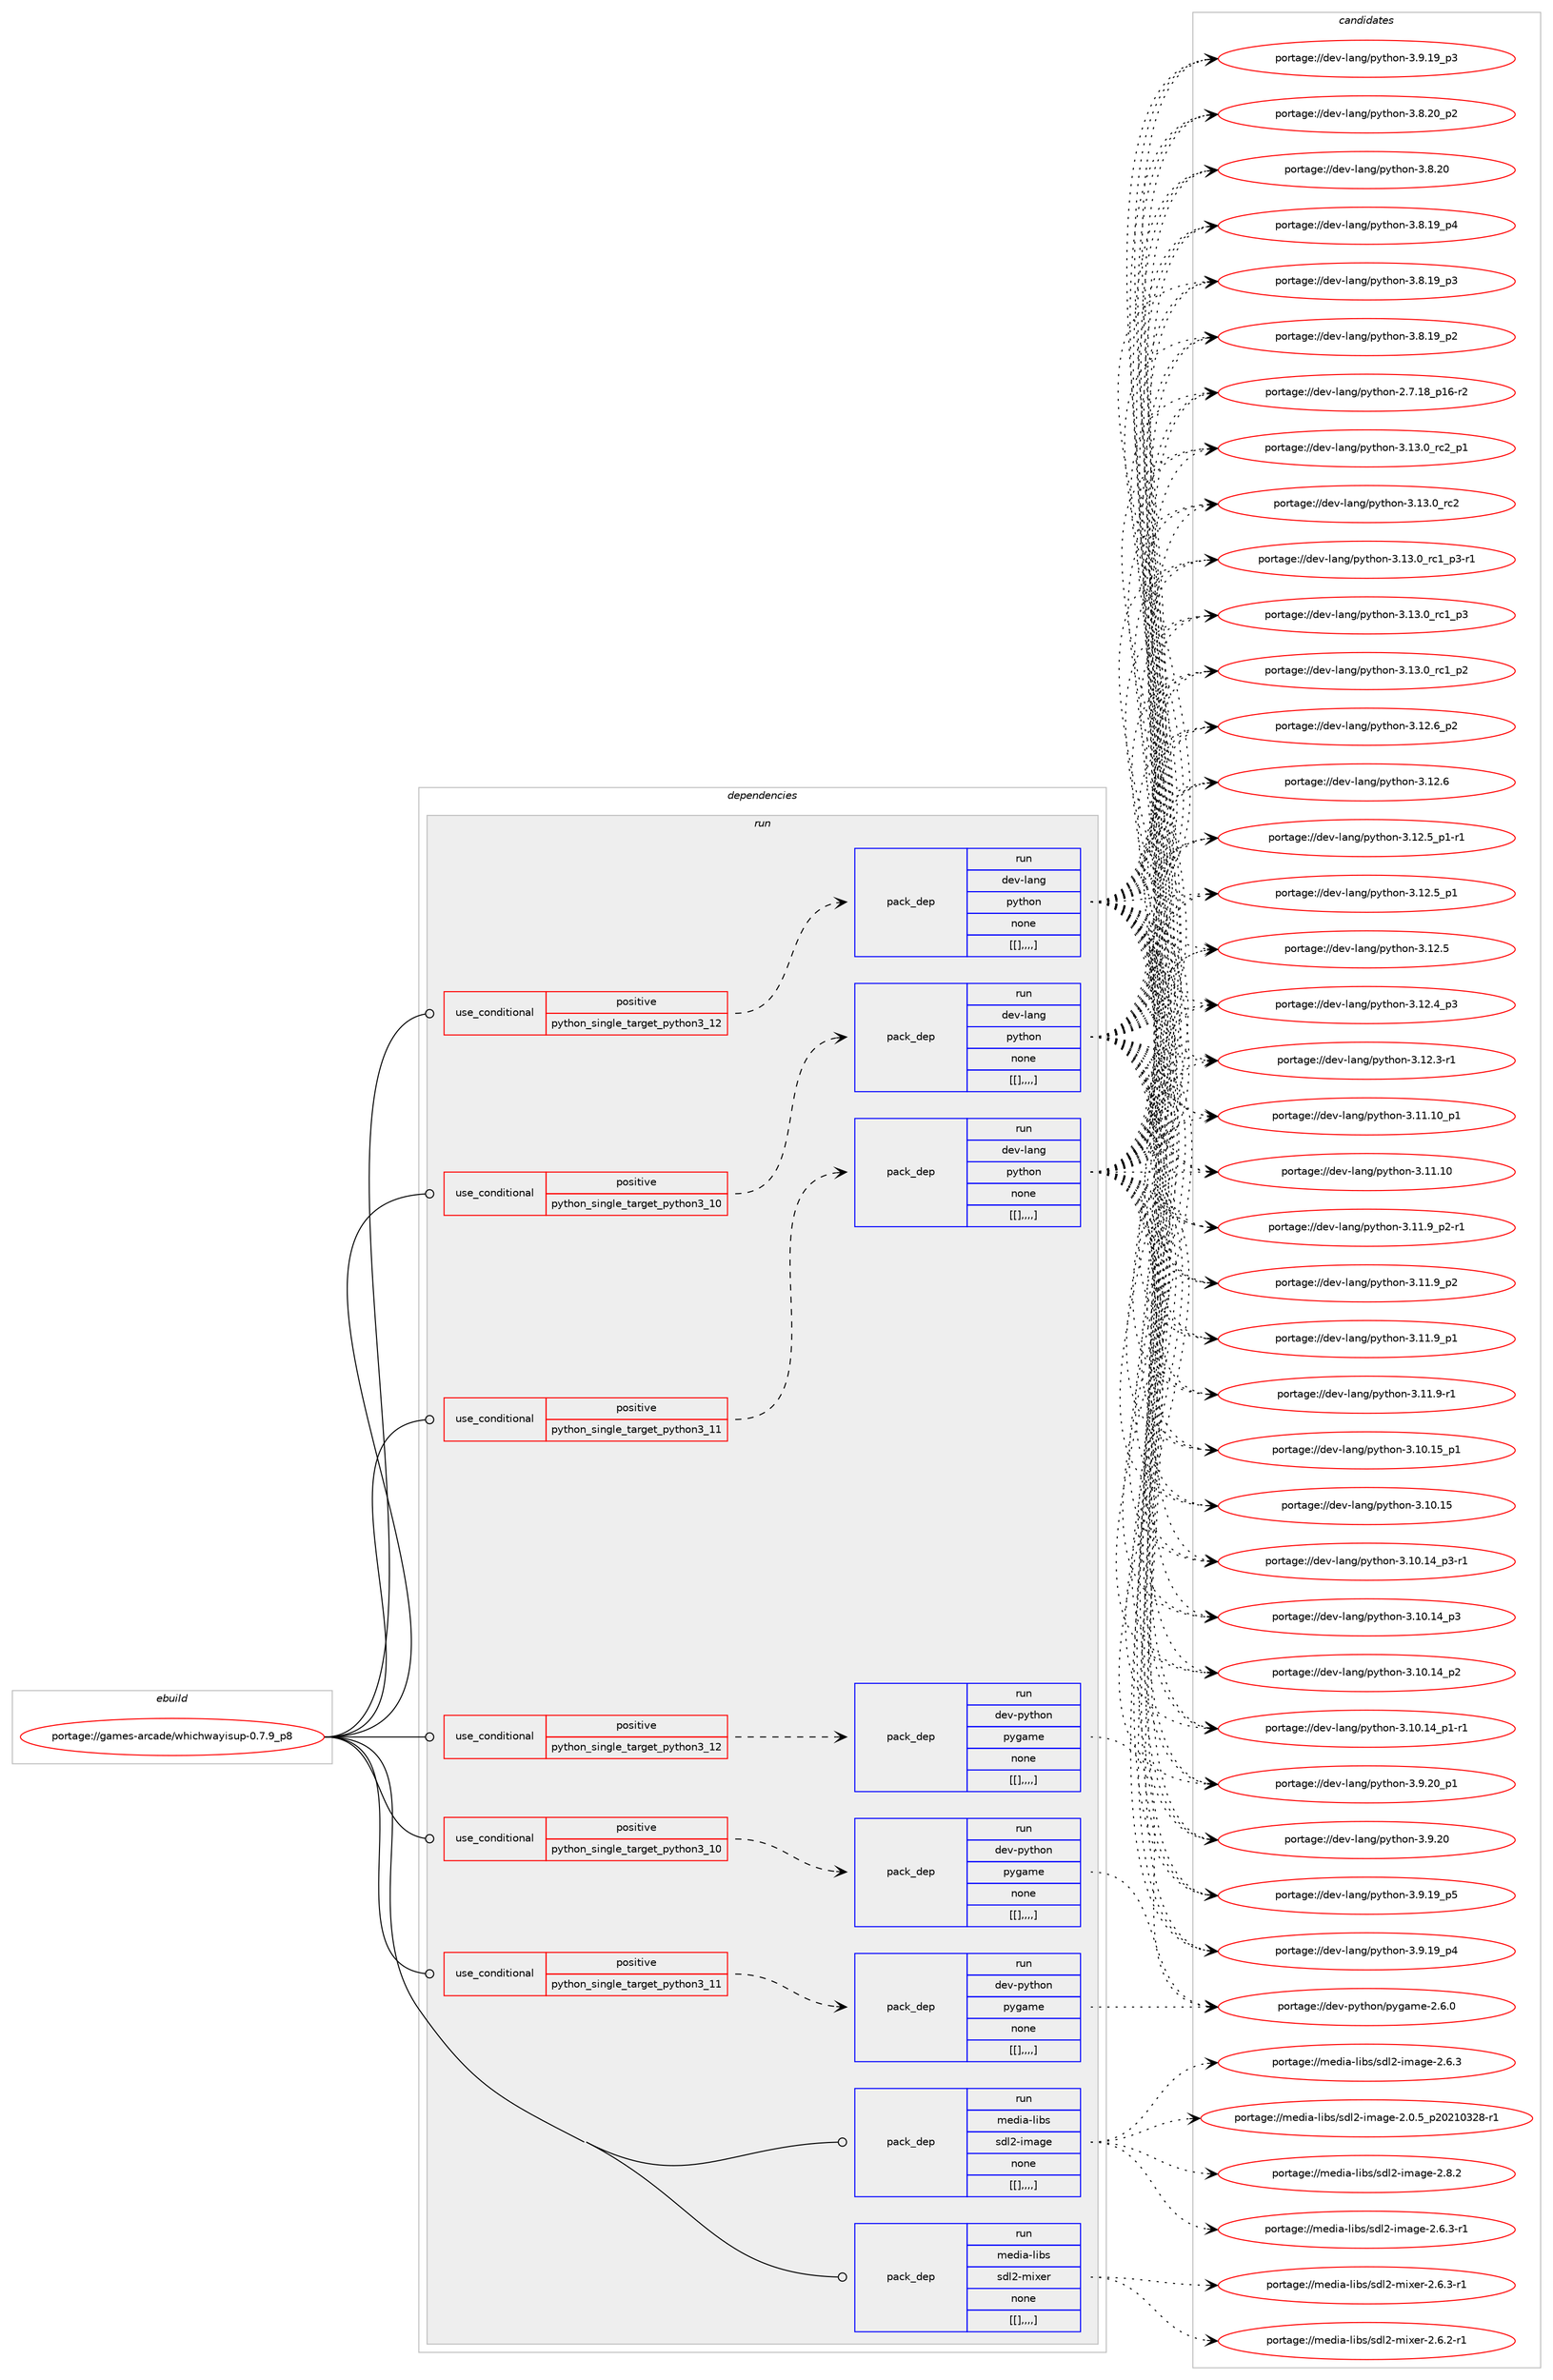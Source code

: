 digraph prolog {

# *************
# Graph options
# *************

newrank=true;
concentrate=true;
compound=true;
graph [rankdir=LR,fontname=Helvetica,fontsize=10,ranksep=1.5];#, ranksep=2.5, nodesep=0.2];
edge  [arrowhead=vee];
node  [fontname=Helvetica,fontsize=10];

# **********
# The ebuild
# **********

subgraph cluster_leftcol {
color=gray;
label=<<i>ebuild</i>>;
id [label="portage://games-arcade/whichwayisup-0.7.9_p8", color=red, width=4, href="../games-arcade/whichwayisup-0.7.9_p8.svg"];
}

# ****************
# The dependencies
# ****************

subgraph cluster_midcol {
color=gray;
label=<<i>dependencies</i>>;
subgraph cluster_compile {
fillcolor="#eeeeee";
style=filled;
label=<<i>compile</i>>;
}
subgraph cluster_compileandrun {
fillcolor="#eeeeee";
style=filled;
label=<<i>compile and run</i>>;
}
subgraph cluster_run {
fillcolor="#eeeeee";
style=filled;
label=<<i>run</i>>;
subgraph cond65470 {
dependency230326 [label=<<TABLE BORDER="0" CELLBORDER="1" CELLSPACING="0" CELLPADDING="4"><TR><TD ROWSPAN="3" CELLPADDING="10">use_conditional</TD></TR><TR><TD>positive</TD></TR><TR><TD>python_single_target_python3_10</TD></TR></TABLE>>, shape=none, color=red];
subgraph pack163381 {
dependency230327 [label=<<TABLE BORDER="0" CELLBORDER="1" CELLSPACING="0" CELLPADDING="4" WIDTH="220"><TR><TD ROWSPAN="6" CELLPADDING="30">pack_dep</TD></TR><TR><TD WIDTH="110">run</TD></TR><TR><TD>dev-lang</TD></TR><TR><TD>python</TD></TR><TR><TD>none</TD></TR><TR><TD>[[],,,,]</TD></TR></TABLE>>, shape=none, color=blue];
}
dependency230326:e -> dependency230327:w [weight=20,style="dashed",arrowhead="vee"];
}
id:e -> dependency230326:w [weight=20,style="solid",arrowhead="odot"];
subgraph cond65471 {
dependency230328 [label=<<TABLE BORDER="0" CELLBORDER="1" CELLSPACING="0" CELLPADDING="4"><TR><TD ROWSPAN="3" CELLPADDING="10">use_conditional</TD></TR><TR><TD>positive</TD></TR><TR><TD>python_single_target_python3_10</TD></TR></TABLE>>, shape=none, color=red];
subgraph pack163382 {
dependency230329 [label=<<TABLE BORDER="0" CELLBORDER="1" CELLSPACING="0" CELLPADDING="4" WIDTH="220"><TR><TD ROWSPAN="6" CELLPADDING="30">pack_dep</TD></TR><TR><TD WIDTH="110">run</TD></TR><TR><TD>dev-python</TD></TR><TR><TD>pygame</TD></TR><TR><TD>none</TD></TR><TR><TD>[[],,,,]</TD></TR></TABLE>>, shape=none, color=blue];
}
dependency230328:e -> dependency230329:w [weight=20,style="dashed",arrowhead="vee"];
}
id:e -> dependency230328:w [weight=20,style="solid",arrowhead="odot"];
subgraph cond65472 {
dependency230330 [label=<<TABLE BORDER="0" CELLBORDER="1" CELLSPACING="0" CELLPADDING="4"><TR><TD ROWSPAN="3" CELLPADDING="10">use_conditional</TD></TR><TR><TD>positive</TD></TR><TR><TD>python_single_target_python3_11</TD></TR></TABLE>>, shape=none, color=red];
subgraph pack163383 {
dependency230331 [label=<<TABLE BORDER="0" CELLBORDER="1" CELLSPACING="0" CELLPADDING="4" WIDTH="220"><TR><TD ROWSPAN="6" CELLPADDING="30">pack_dep</TD></TR><TR><TD WIDTH="110">run</TD></TR><TR><TD>dev-lang</TD></TR><TR><TD>python</TD></TR><TR><TD>none</TD></TR><TR><TD>[[],,,,]</TD></TR></TABLE>>, shape=none, color=blue];
}
dependency230330:e -> dependency230331:w [weight=20,style="dashed",arrowhead="vee"];
}
id:e -> dependency230330:w [weight=20,style="solid",arrowhead="odot"];
subgraph cond65473 {
dependency230332 [label=<<TABLE BORDER="0" CELLBORDER="1" CELLSPACING="0" CELLPADDING="4"><TR><TD ROWSPAN="3" CELLPADDING="10">use_conditional</TD></TR><TR><TD>positive</TD></TR><TR><TD>python_single_target_python3_11</TD></TR></TABLE>>, shape=none, color=red];
subgraph pack163384 {
dependency230333 [label=<<TABLE BORDER="0" CELLBORDER="1" CELLSPACING="0" CELLPADDING="4" WIDTH="220"><TR><TD ROWSPAN="6" CELLPADDING="30">pack_dep</TD></TR><TR><TD WIDTH="110">run</TD></TR><TR><TD>dev-python</TD></TR><TR><TD>pygame</TD></TR><TR><TD>none</TD></TR><TR><TD>[[],,,,]</TD></TR></TABLE>>, shape=none, color=blue];
}
dependency230332:e -> dependency230333:w [weight=20,style="dashed",arrowhead="vee"];
}
id:e -> dependency230332:w [weight=20,style="solid",arrowhead="odot"];
subgraph cond65474 {
dependency230334 [label=<<TABLE BORDER="0" CELLBORDER="1" CELLSPACING="0" CELLPADDING="4"><TR><TD ROWSPAN="3" CELLPADDING="10">use_conditional</TD></TR><TR><TD>positive</TD></TR><TR><TD>python_single_target_python3_12</TD></TR></TABLE>>, shape=none, color=red];
subgraph pack163385 {
dependency230335 [label=<<TABLE BORDER="0" CELLBORDER="1" CELLSPACING="0" CELLPADDING="4" WIDTH="220"><TR><TD ROWSPAN="6" CELLPADDING="30">pack_dep</TD></TR><TR><TD WIDTH="110">run</TD></TR><TR><TD>dev-lang</TD></TR><TR><TD>python</TD></TR><TR><TD>none</TD></TR><TR><TD>[[],,,,]</TD></TR></TABLE>>, shape=none, color=blue];
}
dependency230334:e -> dependency230335:w [weight=20,style="dashed",arrowhead="vee"];
}
id:e -> dependency230334:w [weight=20,style="solid",arrowhead="odot"];
subgraph cond65475 {
dependency230336 [label=<<TABLE BORDER="0" CELLBORDER="1" CELLSPACING="0" CELLPADDING="4"><TR><TD ROWSPAN="3" CELLPADDING="10">use_conditional</TD></TR><TR><TD>positive</TD></TR><TR><TD>python_single_target_python3_12</TD></TR></TABLE>>, shape=none, color=red];
subgraph pack163386 {
dependency230337 [label=<<TABLE BORDER="0" CELLBORDER="1" CELLSPACING="0" CELLPADDING="4" WIDTH="220"><TR><TD ROWSPAN="6" CELLPADDING="30">pack_dep</TD></TR><TR><TD WIDTH="110">run</TD></TR><TR><TD>dev-python</TD></TR><TR><TD>pygame</TD></TR><TR><TD>none</TD></TR><TR><TD>[[],,,,]</TD></TR></TABLE>>, shape=none, color=blue];
}
dependency230336:e -> dependency230337:w [weight=20,style="dashed",arrowhead="vee"];
}
id:e -> dependency230336:w [weight=20,style="solid",arrowhead="odot"];
subgraph pack163387 {
dependency230338 [label=<<TABLE BORDER="0" CELLBORDER="1" CELLSPACING="0" CELLPADDING="4" WIDTH="220"><TR><TD ROWSPAN="6" CELLPADDING="30">pack_dep</TD></TR><TR><TD WIDTH="110">run</TD></TR><TR><TD>media-libs</TD></TR><TR><TD>sdl2-image</TD></TR><TR><TD>none</TD></TR><TR><TD>[[],,,,]</TD></TR></TABLE>>, shape=none, color=blue];
}
id:e -> dependency230338:w [weight=20,style="solid",arrowhead="odot"];
subgraph pack163388 {
dependency230339 [label=<<TABLE BORDER="0" CELLBORDER="1" CELLSPACING="0" CELLPADDING="4" WIDTH="220"><TR><TD ROWSPAN="6" CELLPADDING="30">pack_dep</TD></TR><TR><TD WIDTH="110">run</TD></TR><TR><TD>media-libs</TD></TR><TR><TD>sdl2-mixer</TD></TR><TR><TD>none</TD></TR><TR><TD>[[],,,,]</TD></TR></TABLE>>, shape=none, color=blue];
}
id:e -> dependency230339:w [weight=20,style="solid",arrowhead="odot"];
}
}

# **************
# The candidates
# **************

subgraph cluster_choices {
rank=same;
color=gray;
label=<<i>candidates</i>>;

subgraph choice163381 {
color=black;
nodesep=1;
choice100101118451089711010347112121116104111110455146495146489511499509511249 [label="portage://dev-lang/python-3.13.0_rc2_p1", color=red, width=4,href="../dev-lang/python-3.13.0_rc2_p1.svg"];
choice10010111845108971101034711212111610411111045514649514648951149950 [label="portage://dev-lang/python-3.13.0_rc2", color=red, width=4,href="../dev-lang/python-3.13.0_rc2.svg"];
choice1001011184510897110103471121211161041111104551464951464895114994995112514511449 [label="portage://dev-lang/python-3.13.0_rc1_p3-r1", color=red, width=4,href="../dev-lang/python-3.13.0_rc1_p3-r1.svg"];
choice100101118451089711010347112121116104111110455146495146489511499499511251 [label="portage://dev-lang/python-3.13.0_rc1_p3", color=red, width=4,href="../dev-lang/python-3.13.0_rc1_p3.svg"];
choice100101118451089711010347112121116104111110455146495146489511499499511250 [label="portage://dev-lang/python-3.13.0_rc1_p2", color=red, width=4,href="../dev-lang/python-3.13.0_rc1_p2.svg"];
choice100101118451089711010347112121116104111110455146495046549511250 [label="portage://dev-lang/python-3.12.6_p2", color=red, width=4,href="../dev-lang/python-3.12.6_p2.svg"];
choice10010111845108971101034711212111610411111045514649504654 [label="portage://dev-lang/python-3.12.6", color=red, width=4,href="../dev-lang/python-3.12.6.svg"];
choice1001011184510897110103471121211161041111104551464950465395112494511449 [label="portage://dev-lang/python-3.12.5_p1-r1", color=red, width=4,href="../dev-lang/python-3.12.5_p1-r1.svg"];
choice100101118451089711010347112121116104111110455146495046539511249 [label="portage://dev-lang/python-3.12.5_p1", color=red, width=4,href="../dev-lang/python-3.12.5_p1.svg"];
choice10010111845108971101034711212111610411111045514649504653 [label="portage://dev-lang/python-3.12.5", color=red, width=4,href="../dev-lang/python-3.12.5.svg"];
choice100101118451089711010347112121116104111110455146495046529511251 [label="portage://dev-lang/python-3.12.4_p3", color=red, width=4,href="../dev-lang/python-3.12.4_p3.svg"];
choice100101118451089711010347112121116104111110455146495046514511449 [label="portage://dev-lang/python-3.12.3-r1", color=red, width=4,href="../dev-lang/python-3.12.3-r1.svg"];
choice10010111845108971101034711212111610411111045514649494649489511249 [label="portage://dev-lang/python-3.11.10_p1", color=red, width=4,href="../dev-lang/python-3.11.10_p1.svg"];
choice1001011184510897110103471121211161041111104551464949464948 [label="portage://dev-lang/python-3.11.10", color=red, width=4,href="../dev-lang/python-3.11.10.svg"];
choice1001011184510897110103471121211161041111104551464949465795112504511449 [label="portage://dev-lang/python-3.11.9_p2-r1", color=red, width=4,href="../dev-lang/python-3.11.9_p2-r1.svg"];
choice100101118451089711010347112121116104111110455146494946579511250 [label="portage://dev-lang/python-3.11.9_p2", color=red, width=4,href="../dev-lang/python-3.11.9_p2.svg"];
choice100101118451089711010347112121116104111110455146494946579511249 [label="portage://dev-lang/python-3.11.9_p1", color=red, width=4,href="../dev-lang/python-3.11.9_p1.svg"];
choice100101118451089711010347112121116104111110455146494946574511449 [label="portage://dev-lang/python-3.11.9-r1", color=red, width=4,href="../dev-lang/python-3.11.9-r1.svg"];
choice10010111845108971101034711212111610411111045514649484649539511249 [label="portage://dev-lang/python-3.10.15_p1", color=red, width=4,href="../dev-lang/python-3.10.15_p1.svg"];
choice1001011184510897110103471121211161041111104551464948464953 [label="portage://dev-lang/python-3.10.15", color=red, width=4,href="../dev-lang/python-3.10.15.svg"];
choice100101118451089711010347112121116104111110455146494846495295112514511449 [label="portage://dev-lang/python-3.10.14_p3-r1", color=red, width=4,href="../dev-lang/python-3.10.14_p3-r1.svg"];
choice10010111845108971101034711212111610411111045514649484649529511251 [label="portage://dev-lang/python-3.10.14_p3", color=red, width=4,href="../dev-lang/python-3.10.14_p3.svg"];
choice10010111845108971101034711212111610411111045514649484649529511250 [label="portage://dev-lang/python-3.10.14_p2", color=red, width=4,href="../dev-lang/python-3.10.14_p2.svg"];
choice100101118451089711010347112121116104111110455146494846495295112494511449 [label="portage://dev-lang/python-3.10.14_p1-r1", color=red, width=4,href="../dev-lang/python-3.10.14_p1-r1.svg"];
choice100101118451089711010347112121116104111110455146574650489511249 [label="portage://dev-lang/python-3.9.20_p1", color=red, width=4,href="../dev-lang/python-3.9.20_p1.svg"];
choice10010111845108971101034711212111610411111045514657465048 [label="portage://dev-lang/python-3.9.20", color=red, width=4,href="../dev-lang/python-3.9.20.svg"];
choice100101118451089711010347112121116104111110455146574649579511253 [label="portage://dev-lang/python-3.9.19_p5", color=red, width=4,href="../dev-lang/python-3.9.19_p5.svg"];
choice100101118451089711010347112121116104111110455146574649579511252 [label="portage://dev-lang/python-3.9.19_p4", color=red, width=4,href="../dev-lang/python-3.9.19_p4.svg"];
choice100101118451089711010347112121116104111110455146574649579511251 [label="portage://dev-lang/python-3.9.19_p3", color=red, width=4,href="../dev-lang/python-3.9.19_p3.svg"];
choice100101118451089711010347112121116104111110455146564650489511250 [label="portage://dev-lang/python-3.8.20_p2", color=red, width=4,href="../dev-lang/python-3.8.20_p2.svg"];
choice10010111845108971101034711212111610411111045514656465048 [label="portage://dev-lang/python-3.8.20", color=red, width=4,href="../dev-lang/python-3.8.20.svg"];
choice100101118451089711010347112121116104111110455146564649579511252 [label="portage://dev-lang/python-3.8.19_p4", color=red, width=4,href="../dev-lang/python-3.8.19_p4.svg"];
choice100101118451089711010347112121116104111110455146564649579511251 [label="portage://dev-lang/python-3.8.19_p3", color=red, width=4,href="../dev-lang/python-3.8.19_p3.svg"];
choice100101118451089711010347112121116104111110455146564649579511250 [label="portage://dev-lang/python-3.8.19_p2", color=red, width=4,href="../dev-lang/python-3.8.19_p2.svg"];
choice100101118451089711010347112121116104111110455046554649569511249544511450 [label="portage://dev-lang/python-2.7.18_p16-r2", color=red, width=4,href="../dev-lang/python-2.7.18_p16-r2.svg"];
dependency230327:e -> choice100101118451089711010347112121116104111110455146495146489511499509511249:w [style=dotted,weight="100"];
dependency230327:e -> choice10010111845108971101034711212111610411111045514649514648951149950:w [style=dotted,weight="100"];
dependency230327:e -> choice1001011184510897110103471121211161041111104551464951464895114994995112514511449:w [style=dotted,weight="100"];
dependency230327:e -> choice100101118451089711010347112121116104111110455146495146489511499499511251:w [style=dotted,weight="100"];
dependency230327:e -> choice100101118451089711010347112121116104111110455146495146489511499499511250:w [style=dotted,weight="100"];
dependency230327:e -> choice100101118451089711010347112121116104111110455146495046549511250:w [style=dotted,weight="100"];
dependency230327:e -> choice10010111845108971101034711212111610411111045514649504654:w [style=dotted,weight="100"];
dependency230327:e -> choice1001011184510897110103471121211161041111104551464950465395112494511449:w [style=dotted,weight="100"];
dependency230327:e -> choice100101118451089711010347112121116104111110455146495046539511249:w [style=dotted,weight="100"];
dependency230327:e -> choice10010111845108971101034711212111610411111045514649504653:w [style=dotted,weight="100"];
dependency230327:e -> choice100101118451089711010347112121116104111110455146495046529511251:w [style=dotted,weight="100"];
dependency230327:e -> choice100101118451089711010347112121116104111110455146495046514511449:w [style=dotted,weight="100"];
dependency230327:e -> choice10010111845108971101034711212111610411111045514649494649489511249:w [style=dotted,weight="100"];
dependency230327:e -> choice1001011184510897110103471121211161041111104551464949464948:w [style=dotted,weight="100"];
dependency230327:e -> choice1001011184510897110103471121211161041111104551464949465795112504511449:w [style=dotted,weight="100"];
dependency230327:e -> choice100101118451089711010347112121116104111110455146494946579511250:w [style=dotted,weight="100"];
dependency230327:e -> choice100101118451089711010347112121116104111110455146494946579511249:w [style=dotted,weight="100"];
dependency230327:e -> choice100101118451089711010347112121116104111110455146494946574511449:w [style=dotted,weight="100"];
dependency230327:e -> choice10010111845108971101034711212111610411111045514649484649539511249:w [style=dotted,weight="100"];
dependency230327:e -> choice1001011184510897110103471121211161041111104551464948464953:w [style=dotted,weight="100"];
dependency230327:e -> choice100101118451089711010347112121116104111110455146494846495295112514511449:w [style=dotted,weight="100"];
dependency230327:e -> choice10010111845108971101034711212111610411111045514649484649529511251:w [style=dotted,weight="100"];
dependency230327:e -> choice10010111845108971101034711212111610411111045514649484649529511250:w [style=dotted,weight="100"];
dependency230327:e -> choice100101118451089711010347112121116104111110455146494846495295112494511449:w [style=dotted,weight="100"];
dependency230327:e -> choice100101118451089711010347112121116104111110455146574650489511249:w [style=dotted,weight="100"];
dependency230327:e -> choice10010111845108971101034711212111610411111045514657465048:w [style=dotted,weight="100"];
dependency230327:e -> choice100101118451089711010347112121116104111110455146574649579511253:w [style=dotted,weight="100"];
dependency230327:e -> choice100101118451089711010347112121116104111110455146574649579511252:w [style=dotted,weight="100"];
dependency230327:e -> choice100101118451089711010347112121116104111110455146574649579511251:w [style=dotted,weight="100"];
dependency230327:e -> choice100101118451089711010347112121116104111110455146564650489511250:w [style=dotted,weight="100"];
dependency230327:e -> choice10010111845108971101034711212111610411111045514656465048:w [style=dotted,weight="100"];
dependency230327:e -> choice100101118451089711010347112121116104111110455146564649579511252:w [style=dotted,weight="100"];
dependency230327:e -> choice100101118451089711010347112121116104111110455146564649579511251:w [style=dotted,weight="100"];
dependency230327:e -> choice100101118451089711010347112121116104111110455146564649579511250:w [style=dotted,weight="100"];
dependency230327:e -> choice100101118451089711010347112121116104111110455046554649569511249544511450:w [style=dotted,weight="100"];
}
subgraph choice163382 {
color=black;
nodesep=1;
choice100101118451121211161041111104711212110397109101455046544648 [label="portage://dev-python/pygame-2.6.0", color=red, width=4,href="../dev-python/pygame-2.6.0.svg"];
dependency230329:e -> choice100101118451121211161041111104711212110397109101455046544648:w [style=dotted,weight="100"];
}
subgraph choice163383 {
color=black;
nodesep=1;
choice100101118451089711010347112121116104111110455146495146489511499509511249 [label="portage://dev-lang/python-3.13.0_rc2_p1", color=red, width=4,href="../dev-lang/python-3.13.0_rc2_p1.svg"];
choice10010111845108971101034711212111610411111045514649514648951149950 [label="portage://dev-lang/python-3.13.0_rc2", color=red, width=4,href="../dev-lang/python-3.13.0_rc2.svg"];
choice1001011184510897110103471121211161041111104551464951464895114994995112514511449 [label="portage://dev-lang/python-3.13.0_rc1_p3-r1", color=red, width=4,href="../dev-lang/python-3.13.0_rc1_p3-r1.svg"];
choice100101118451089711010347112121116104111110455146495146489511499499511251 [label="portage://dev-lang/python-3.13.0_rc1_p3", color=red, width=4,href="../dev-lang/python-3.13.0_rc1_p3.svg"];
choice100101118451089711010347112121116104111110455146495146489511499499511250 [label="portage://dev-lang/python-3.13.0_rc1_p2", color=red, width=4,href="../dev-lang/python-3.13.0_rc1_p2.svg"];
choice100101118451089711010347112121116104111110455146495046549511250 [label="portage://dev-lang/python-3.12.6_p2", color=red, width=4,href="../dev-lang/python-3.12.6_p2.svg"];
choice10010111845108971101034711212111610411111045514649504654 [label="portage://dev-lang/python-3.12.6", color=red, width=4,href="../dev-lang/python-3.12.6.svg"];
choice1001011184510897110103471121211161041111104551464950465395112494511449 [label="portage://dev-lang/python-3.12.5_p1-r1", color=red, width=4,href="../dev-lang/python-3.12.5_p1-r1.svg"];
choice100101118451089711010347112121116104111110455146495046539511249 [label="portage://dev-lang/python-3.12.5_p1", color=red, width=4,href="../dev-lang/python-3.12.5_p1.svg"];
choice10010111845108971101034711212111610411111045514649504653 [label="portage://dev-lang/python-3.12.5", color=red, width=4,href="../dev-lang/python-3.12.5.svg"];
choice100101118451089711010347112121116104111110455146495046529511251 [label="portage://dev-lang/python-3.12.4_p3", color=red, width=4,href="../dev-lang/python-3.12.4_p3.svg"];
choice100101118451089711010347112121116104111110455146495046514511449 [label="portage://dev-lang/python-3.12.3-r1", color=red, width=4,href="../dev-lang/python-3.12.3-r1.svg"];
choice10010111845108971101034711212111610411111045514649494649489511249 [label="portage://dev-lang/python-3.11.10_p1", color=red, width=4,href="../dev-lang/python-3.11.10_p1.svg"];
choice1001011184510897110103471121211161041111104551464949464948 [label="portage://dev-lang/python-3.11.10", color=red, width=4,href="../dev-lang/python-3.11.10.svg"];
choice1001011184510897110103471121211161041111104551464949465795112504511449 [label="portage://dev-lang/python-3.11.9_p2-r1", color=red, width=4,href="../dev-lang/python-3.11.9_p2-r1.svg"];
choice100101118451089711010347112121116104111110455146494946579511250 [label="portage://dev-lang/python-3.11.9_p2", color=red, width=4,href="../dev-lang/python-3.11.9_p2.svg"];
choice100101118451089711010347112121116104111110455146494946579511249 [label="portage://dev-lang/python-3.11.9_p1", color=red, width=4,href="../dev-lang/python-3.11.9_p1.svg"];
choice100101118451089711010347112121116104111110455146494946574511449 [label="portage://dev-lang/python-3.11.9-r1", color=red, width=4,href="../dev-lang/python-3.11.9-r1.svg"];
choice10010111845108971101034711212111610411111045514649484649539511249 [label="portage://dev-lang/python-3.10.15_p1", color=red, width=4,href="../dev-lang/python-3.10.15_p1.svg"];
choice1001011184510897110103471121211161041111104551464948464953 [label="portage://dev-lang/python-3.10.15", color=red, width=4,href="../dev-lang/python-3.10.15.svg"];
choice100101118451089711010347112121116104111110455146494846495295112514511449 [label="portage://dev-lang/python-3.10.14_p3-r1", color=red, width=4,href="../dev-lang/python-3.10.14_p3-r1.svg"];
choice10010111845108971101034711212111610411111045514649484649529511251 [label="portage://dev-lang/python-3.10.14_p3", color=red, width=4,href="../dev-lang/python-3.10.14_p3.svg"];
choice10010111845108971101034711212111610411111045514649484649529511250 [label="portage://dev-lang/python-3.10.14_p2", color=red, width=4,href="../dev-lang/python-3.10.14_p2.svg"];
choice100101118451089711010347112121116104111110455146494846495295112494511449 [label="portage://dev-lang/python-3.10.14_p1-r1", color=red, width=4,href="../dev-lang/python-3.10.14_p1-r1.svg"];
choice100101118451089711010347112121116104111110455146574650489511249 [label="portage://dev-lang/python-3.9.20_p1", color=red, width=4,href="../dev-lang/python-3.9.20_p1.svg"];
choice10010111845108971101034711212111610411111045514657465048 [label="portage://dev-lang/python-3.9.20", color=red, width=4,href="../dev-lang/python-3.9.20.svg"];
choice100101118451089711010347112121116104111110455146574649579511253 [label="portage://dev-lang/python-3.9.19_p5", color=red, width=4,href="../dev-lang/python-3.9.19_p5.svg"];
choice100101118451089711010347112121116104111110455146574649579511252 [label="portage://dev-lang/python-3.9.19_p4", color=red, width=4,href="../dev-lang/python-3.9.19_p4.svg"];
choice100101118451089711010347112121116104111110455146574649579511251 [label="portage://dev-lang/python-3.9.19_p3", color=red, width=4,href="../dev-lang/python-3.9.19_p3.svg"];
choice100101118451089711010347112121116104111110455146564650489511250 [label="portage://dev-lang/python-3.8.20_p2", color=red, width=4,href="../dev-lang/python-3.8.20_p2.svg"];
choice10010111845108971101034711212111610411111045514656465048 [label="portage://dev-lang/python-3.8.20", color=red, width=4,href="../dev-lang/python-3.8.20.svg"];
choice100101118451089711010347112121116104111110455146564649579511252 [label="portage://dev-lang/python-3.8.19_p4", color=red, width=4,href="../dev-lang/python-3.8.19_p4.svg"];
choice100101118451089711010347112121116104111110455146564649579511251 [label="portage://dev-lang/python-3.8.19_p3", color=red, width=4,href="../dev-lang/python-3.8.19_p3.svg"];
choice100101118451089711010347112121116104111110455146564649579511250 [label="portage://dev-lang/python-3.8.19_p2", color=red, width=4,href="../dev-lang/python-3.8.19_p2.svg"];
choice100101118451089711010347112121116104111110455046554649569511249544511450 [label="portage://dev-lang/python-2.7.18_p16-r2", color=red, width=4,href="../dev-lang/python-2.7.18_p16-r2.svg"];
dependency230331:e -> choice100101118451089711010347112121116104111110455146495146489511499509511249:w [style=dotted,weight="100"];
dependency230331:e -> choice10010111845108971101034711212111610411111045514649514648951149950:w [style=dotted,weight="100"];
dependency230331:e -> choice1001011184510897110103471121211161041111104551464951464895114994995112514511449:w [style=dotted,weight="100"];
dependency230331:e -> choice100101118451089711010347112121116104111110455146495146489511499499511251:w [style=dotted,weight="100"];
dependency230331:e -> choice100101118451089711010347112121116104111110455146495146489511499499511250:w [style=dotted,weight="100"];
dependency230331:e -> choice100101118451089711010347112121116104111110455146495046549511250:w [style=dotted,weight="100"];
dependency230331:e -> choice10010111845108971101034711212111610411111045514649504654:w [style=dotted,weight="100"];
dependency230331:e -> choice1001011184510897110103471121211161041111104551464950465395112494511449:w [style=dotted,weight="100"];
dependency230331:e -> choice100101118451089711010347112121116104111110455146495046539511249:w [style=dotted,weight="100"];
dependency230331:e -> choice10010111845108971101034711212111610411111045514649504653:w [style=dotted,weight="100"];
dependency230331:e -> choice100101118451089711010347112121116104111110455146495046529511251:w [style=dotted,weight="100"];
dependency230331:e -> choice100101118451089711010347112121116104111110455146495046514511449:w [style=dotted,weight="100"];
dependency230331:e -> choice10010111845108971101034711212111610411111045514649494649489511249:w [style=dotted,weight="100"];
dependency230331:e -> choice1001011184510897110103471121211161041111104551464949464948:w [style=dotted,weight="100"];
dependency230331:e -> choice1001011184510897110103471121211161041111104551464949465795112504511449:w [style=dotted,weight="100"];
dependency230331:e -> choice100101118451089711010347112121116104111110455146494946579511250:w [style=dotted,weight="100"];
dependency230331:e -> choice100101118451089711010347112121116104111110455146494946579511249:w [style=dotted,weight="100"];
dependency230331:e -> choice100101118451089711010347112121116104111110455146494946574511449:w [style=dotted,weight="100"];
dependency230331:e -> choice10010111845108971101034711212111610411111045514649484649539511249:w [style=dotted,weight="100"];
dependency230331:e -> choice1001011184510897110103471121211161041111104551464948464953:w [style=dotted,weight="100"];
dependency230331:e -> choice100101118451089711010347112121116104111110455146494846495295112514511449:w [style=dotted,weight="100"];
dependency230331:e -> choice10010111845108971101034711212111610411111045514649484649529511251:w [style=dotted,weight="100"];
dependency230331:e -> choice10010111845108971101034711212111610411111045514649484649529511250:w [style=dotted,weight="100"];
dependency230331:e -> choice100101118451089711010347112121116104111110455146494846495295112494511449:w [style=dotted,weight="100"];
dependency230331:e -> choice100101118451089711010347112121116104111110455146574650489511249:w [style=dotted,weight="100"];
dependency230331:e -> choice10010111845108971101034711212111610411111045514657465048:w [style=dotted,weight="100"];
dependency230331:e -> choice100101118451089711010347112121116104111110455146574649579511253:w [style=dotted,weight="100"];
dependency230331:e -> choice100101118451089711010347112121116104111110455146574649579511252:w [style=dotted,weight="100"];
dependency230331:e -> choice100101118451089711010347112121116104111110455146574649579511251:w [style=dotted,weight="100"];
dependency230331:e -> choice100101118451089711010347112121116104111110455146564650489511250:w [style=dotted,weight="100"];
dependency230331:e -> choice10010111845108971101034711212111610411111045514656465048:w [style=dotted,weight="100"];
dependency230331:e -> choice100101118451089711010347112121116104111110455146564649579511252:w [style=dotted,weight="100"];
dependency230331:e -> choice100101118451089711010347112121116104111110455146564649579511251:w [style=dotted,weight="100"];
dependency230331:e -> choice100101118451089711010347112121116104111110455146564649579511250:w [style=dotted,weight="100"];
dependency230331:e -> choice100101118451089711010347112121116104111110455046554649569511249544511450:w [style=dotted,weight="100"];
}
subgraph choice163384 {
color=black;
nodesep=1;
choice100101118451121211161041111104711212110397109101455046544648 [label="portage://dev-python/pygame-2.6.0", color=red, width=4,href="../dev-python/pygame-2.6.0.svg"];
dependency230333:e -> choice100101118451121211161041111104711212110397109101455046544648:w [style=dotted,weight="100"];
}
subgraph choice163385 {
color=black;
nodesep=1;
choice100101118451089711010347112121116104111110455146495146489511499509511249 [label="portage://dev-lang/python-3.13.0_rc2_p1", color=red, width=4,href="../dev-lang/python-3.13.0_rc2_p1.svg"];
choice10010111845108971101034711212111610411111045514649514648951149950 [label="portage://dev-lang/python-3.13.0_rc2", color=red, width=4,href="../dev-lang/python-3.13.0_rc2.svg"];
choice1001011184510897110103471121211161041111104551464951464895114994995112514511449 [label="portage://dev-lang/python-3.13.0_rc1_p3-r1", color=red, width=4,href="../dev-lang/python-3.13.0_rc1_p3-r1.svg"];
choice100101118451089711010347112121116104111110455146495146489511499499511251 [label="portage://dev-lang/python-3.13.0_rc1_p3", color=red, width=4,href="../dev-lang/python-3.13.0_rc1_p3.svg"];
choice100101118451089711010347112121116104111110455146495146489511499499511250 [label="portage://dev-lang/python-3.13.0_rc1_p2", color=red, width=4,href="../dev-lang/python-3.13.0_rc1_p2.svg"];
choice100101118451089711010347112121116104111110455146495046549511250 [label="portage://dev-lang/python-3.12.6_p2", color=red, width=4,href="../dev-lang/python-3.12.6_p2.svg"];
choice10010111845108971101034711212111610411111045514649504654 [label="portage://dev-lang/python-3.12.6", color=red, width=4,href="../dev-lang/python-3.12.6.svg"];
choice1001011184510897110103471121211161041111104551464950465395112494511449 [label="portage://dev-lang/python-3.12.5_p1-r1", color=red, width=4,href="../dev-lang/python-3.12.5_p1-r1.svg"];
choice100101118451089711010347112121116104111110455146495046539511249 [label="portage://dev-lang/python-3.12.5_p1", color=red, width=4,href="../dev-lang/python-3.12.5_p1.svg"];
choice10010111845108971101034711212111610411111045514649504653 [label="portage://dev-lang/python-3.12.5", color=red, width=4,href="../dev-lang/python-3.12.5.svg"];
choice100101118451089711010347112121116104111110455146495046529511251 [label="portage://dev-lang/python-3.12.4_p3", color=red, width=4,href="../dev-lang/python-3.12.4_p3.svg"];
choice100101118451089711010347112121116104111110455146495046514511449 [label="portage://dev-lang/python-3.12.3-r1", color=red, width=4,href="../dev-lang/python-3.12.3-r1.svg"];
choice10010111845108971101034711212111610411111045514649494649489511249 [label="portage://dev-lang/python-3.11.10_p1", color=red, width=4,href="../dev-lang/python-3.11.10_p1.svg"];
choice1001011184510897110103471121211161041111104551464949464948 [label="portage://dev-lang/python-3.11.10", color=red, width=4,href="../dev-lang/python-3.11.10.svg"];
choice1001011184510897110103471121211161041111104551464949465795112504511449 [label="portage://dev-lang/python-3.11.9_p2-r1", color=red, width=4,href="../dev-lang/python-3.11.9_p2-r1.svg"];
choice100101118451089711010347112121116104111110455146494946579511250 [label="portage://dev-lang/python-3.11.9_p2", color=red, width=4,href="../dev-lang/python-3.11.9_p2.svg"];
choice100101118451089711010347112121116104111110455146494946579511249 [label="portage://dev-lang/python-3.11.9_p1", color=red, width=4,href="../dev-lang/python-3.11.9_p1.svg"];
choice100101118451089711010347112121116104111110455146494946574511449 [label="portage://dev-lang/python-3.11.9-r1", color=red, width=4,href="../dev-lang/python-3.11.9-r1.svg"];
choice10010111845108971101034711212111610411111045514649484649539511249 [label="portage://dev-lang/python-3.10.15_p1", color=red, width=4,href="../dev-lang/python-3.10.15_p1.svg"];
choice1001011184510897110103471121211161041111104551464948464953 [label="portage://dev-lang/python-3.10.15", color=red, width=4,href="../dev-lang/python-3.10.15.svg"];
choice100101118451089711010347112121116104111110455146494846495295112514511449 [label="portage://dev-lang/python-3.10.14_p3-r1", color=red, width=4,href="../dev-lang/python-3.10.14_p3-r1.svg"];
choice10010111845108971101034711212111610411111045514649484649529511251 [label="portage://dev-lang/python-3.10.14_p3", color=red, width=4,href="../dev-lang/python-3.10.14_p3.svg"];
choice10010111845108971101034711212111610411111045514649484649529511250 [label="portage://dev-lang/python-3.10.14_p2", color=red, width=4,href="../dev-lang/python-3.10.14_p2.svg"];
choice100101118451089711010347112121116104111110455146494846495295112494511449 [label="portage://dev-lang/python-3.10.14_p1-r1", color=red, width=4,href="../dev-lang/python-3.10.14_p1-r1.svg"];
choice100101118451089711010347112121116104111110455146574650489511249 [label="portage://dev-lang/python-3.9.20_p1", color=red, width=4,href="../dev-lang/python-3.9.20_p1.svg"];
choice10010111845108971101034711212111610411111045514657465048 [label="portage://dev-lang/python-3.9.20", color=red, width=4,href="../dev-lang/python-3.9.20.svg"];
choice100101118451089711010347112121116104111110455146574649579511253 [label="portage://dev-lang/python-3.9.19_p5", color=red, width=4,href="../dev-lang/python-3.9.19_p5.svg"];
choice100101118451089711010347112121116104111110455146574649579511252 [label="portage://dev-lang/python-3.9.19_p4", color=red, width=4,href="../dev-lang/python-3.9.19_p4.svg"];
choice100101118451089711010347112121116104111110455146574649579511251 [label="portage://dev-lang/python-3.9.19_p3", color=red, width=4,href="../dev-lang/python-3.9.19_p3.svg"];
choice100101118451089711010347112121116104111110455146564650489511250 [label="portage://dev-lang/python-3.8.20_p2", color=red, width=4,href="../dev-lang/python-3.8.20_p2.svg"];
choice10010111845108971101034711212111610411111045514656465048 [label="portage://dev-lang/python-3.8.20", color=red, width=4,href="../dev-lang/python-3.8.20.svg"];
choice100101118451089711010347112121116104111110455146564649579511252 [label="portage://dev-lang/python-3.8.19_p4", color=red, width=4,href="../dev-lang/python-3.8.19_p4.svg"];
choice100101118451089711010347112121116104111110455146564649579511251 [label="portage://dev-lang/python-3.8.19_p3", color=red, width=4,href="../dev-lang/python-3.8.19_p3.svg"];
choice100101118451089711010347112121116104111110455146564649579511250 [label="portage://dev-lang/python-3.8.19_p2", color=red, width=4,href="../dev-lang/python-3.8.19_p2.svg"];
choice100101118451089711010347112121116104111110455046554649569511249544511450 [label="portage://dev-lang/python-2.7.18_p16-r2", color=red, width=4,href="../dev-lang/python-2.7.18_p16-r2.svg"];
dependency230335:e -> choice100101118451089711010347112121116104111110455146495146489511499509511249:w [style=dotted,weight="100"];
dependency230335:e -> choice10010111845108971101034711212111610411111045514649514648951149950:w [style=dotted,weight="100"];
dependency230335:e -> choice1001011184510897110103471121211161041111104551464951464895114994995112514511449:w [style=dotted,weight="100"];
dependency230335:e -> choice100101118451089711010347112121116104111110455146495146489511499499511251:w [style=dotted,weight="100"];
dependency230335:e -> choice100101118451089711010347112121116104111110455146495146489511499499511250:w [style=dotted,weight="100"];
dependency230335:e -> choice100101118451089711010347112121116104111110455146495046549511250:w [style=dotted,weight="100"];
dependency230335:e -> choice10010111845108971101034711212111610411111045514649504654:w [style=dotted,weight="100"];
dependency230335:e -> choice1001011184510897110103471121211161041111104551464950465395112494511449:w [style=dotted,weight="100"];
dependency230335:e -> choice100101118451089711010347112121116104111110455146495046539511249:w [style=dotted,weight="100"];
dependency230335:e -> choice10010111845108971101034711212111610411111045514649504653:w [style=dotted,weight="100"];
dependency230335:e -> choice100101118451089711010347112121116104111110455146495046529511251:w [style=dotted,weight="100"];
dependency230335:e -> choice100101118451089711010347112121116104111110455146495046514511449:w [style=dotted,weight="100"];
dependency230335:e -> choice10010111845108971101034711212111610411111045514649494649489511249:w [style=dotted,weight="100"];
dependency230335:e -> choice1001011184510897110103471121211161041111104551464949464948:w [style=dotted,weight="100"];
dependency230335:e -> choice1001011184510897110103471121211161041111104551464949465795112504511449:w [style=dotted,weight="100"];
dependency230335:e -> choice100101118451089711010347112121116104111110455146494946579511250:w [style=dotted,weight="100"];
dependency230335:e -> choice100101118451089711010347112121116104111110455146494946579511249:w [style=dotted,weight="100"];
dependency230335:e -> choice100101118451089711010347112121116104111110455146494946574511449:w [style=dotted,weight="100"];
dependency230335:e -> choice10010111845108971101034711212111610411111045514649484649539511249:w [style=dotted,weight="100"];
dependency230335:e -> choice1001011184510897110103471121211161041111104551464948464953:w [style=dotted,weight="100"];
dependency230335:e -> choice100101118451089711010347112121116104111110455146494846495295112514511449:w [style=dotted,weight="100"];
dependency230335:e -> choice10010111845108971101034711212111610411111045514649484649529511251:w [style=dotted,weight="100"];
dependency230335:e -> choice10010111845108971101034711212111610411111045514649484649529511250:w [style=dotted,weight="100"];
dependency230335:e -> choice100101118451089711010347112121116104111110455146494846495295112494511449:w [style=dotted,weight="100"];
dependency230335:e -> choice100101118451089711010347112121116104111110455146574650489511249:w [style=dotted,weight="100"];
dependency230335:e -> choice10010111845108971101034711212111610411111045514657465048:w [style=dotted,weight="100"];
dependency230335:e -> choice100101118451089711010347112121116104111110455146574649579511253:w [style=dotted,weight="100"];
dependency230335:e -> choice100101118451089711010347112121116104111110455146574649579511252:w [style=dotted,weight="100"];
dependency230335:e -> choice100101118451089711010347112121116104111110455146574649579511251:w [style=dotted,weight="100"];
dependency230335:e -> choice100101118451089711010347112121116104111110455146564650489511250:w [style=dotted,weight="100"];
dependency230335:e -> choice10010111845108971101034711212111610411111045514656465048:w [style=dotted,weight="100"];
dependency230335:e -> choice100101118451089711010347112121116104111110455146564649579511252:w [style=dotted,weight="100"];
dependency230335:e -> choice100101118451089711010347112121116104111110455146564649579511251:w [style=dotted,weight="100"];
dependency230335:e -> choice100101118451089711010347112121116104111110455146564649579511250:w [style=dotted,weight="100"];
dependency230335:e -> choice100101118451089711010347112121116104111110455046554649569511249544511450:w [style=dotted,weight="100"];
}
subgraph choice163386 {
color=black;
nodesep=1;
choice100101118451121211161041111104711212110397109101455046544648 [label="portage://dev-python/pygame-2.6.0", color=red, width=4,href="../dev-python/pygame-2.6.0.svg"];
dependency230337:e -> choice100101118451121211161041111104711212110397109101455046544648:w [style=dotted,weight="100"];
}
subgraph choice163387 {
color=black;
nodesep=1;
choice10910110010597451081059811547115100108504510510997103101455046564650 [label="portage://media-libs/sdl2-image-2.8.2", color=red, width=4,href="../media-libs/sdl2-image-2.8.2.svg"];
choice109101100105974510810598115471151001085045105109971031014550465446514511449 [label="portage://media-libs/sdl2-image-2.6.3-r1", color=red, width=4,href="../media-libs/sdl2-image-2.6.3-r1.svg"];
choice10910110010597451081059811547115100108504510510997103101455046544651 [label="portage://media-libs/sdl2-image-2.6.3", color=red, width=4,href="../media-libs/sdl2-image-2.6.3.svg"];
choice109101100105974510810598115471151001085045105109971031014550464846539511250485049485150564511449 [label="portage://media-libs/sdl2-image-2.0.5_p20210328-r1", color=red, width=4,href="../media-libs/sdl2-image-2.0.5_p20210328-r1.svg"];
dependency230338:e -> choice10910110010597451081059811547115100108504510510997103101455046564650:w [style=dotted,weight="100"];
dependency230338:e -> choice109101100105974510810598115471151001085045105109971031014550465446514511449:w [style=dotted,weight="100"];
dependency230338:e -> choice10910110010597451081059811547115100108504510510997103101455046544651:w [style=dotted,weight="100"];
dependency230338:e -> choice109101100105974510810598115471151001085045105109971031014550464846539511250485049485150564511449:w [style=dotted,weight="100"];
}
subgraph choice163388 {
color=black;
nodesep=1;
choice1091011001059745108105981154711510010850451091051201011144550465446514511449 [label="portage://media-libs/sdl2-mixer-2.6.3-r1", color=red, width=4,href="../media-libs/sdl2-mixer-2.6.3-r1.svg"];
choice1091011001059745108105981154711510010850451091051201011144550465446504511449 [label="portage://media-libs/sdl2-mixer-2.6.2-r1", color=red, width=4,href="../media-libs/sdl2-mixer-2.6.2-r1.svg"];
dependency230339:e -> choice1091011001059745108105981154711510010850451091051201011144550465446514511449:w [style=dotted,weight="100"];
dependency230339:e -> choice1091011001059745108105981154711510010850451091051201011144550465446504511449:w [style=dotted,weight="100"];
}
}

}
